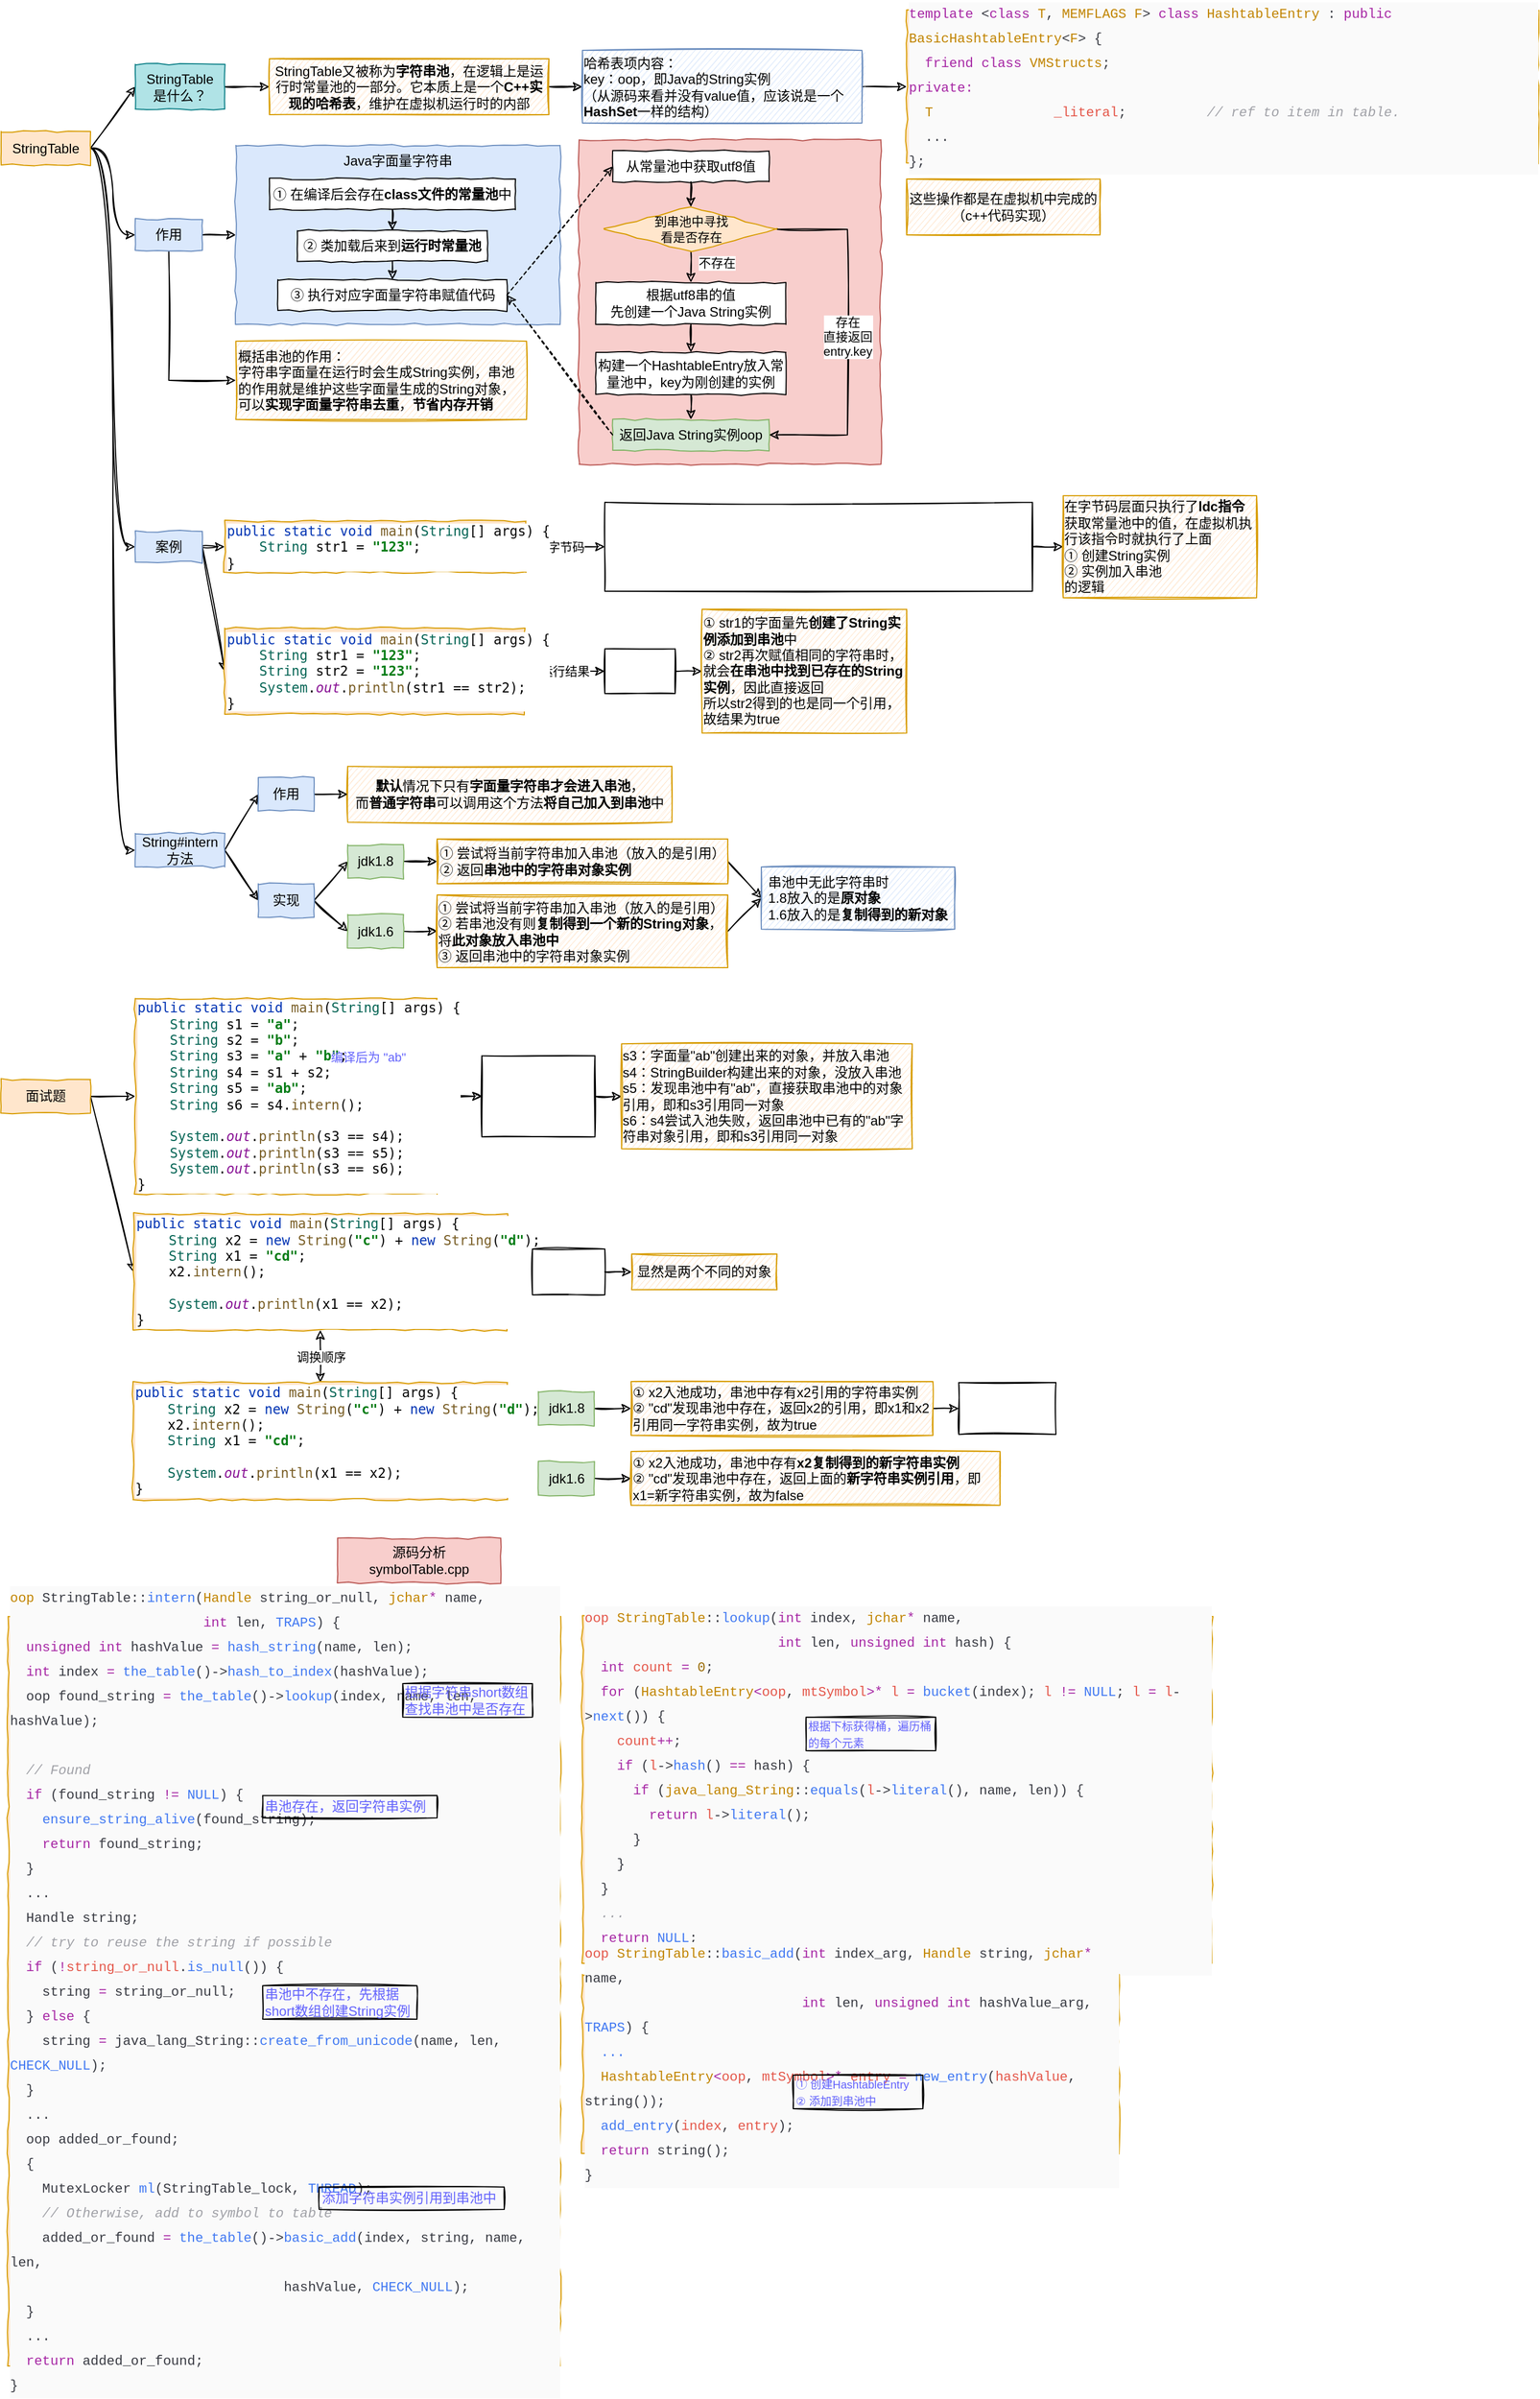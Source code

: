<mxfile>
    <diagram id="HR8k2qgD4njC-isswzVa" name="第 1 页">
        <mxGraphModel dx="1125" dy="665" grid="1" gridSize="10" guides="1" tooltips="1" connect="1" arrows="1" fold="1" page="1" pageScale="1" pageWidth="827" pageHeight="1169" math="0" shadow="0">
            <root>
                <mxCell id="0"/>
                <mxCell id="1" parent="0"/>
                <mxCell id="110" value="&lt;div style=&quot;color: rgb(56 , 58 , 66) ; background-color: rgb(250 , 250 , 250) ; font-family: &amp;#34;consolas&amp;#34; , &amp;#34;courier new&amp;#34; , monospace ; font-size: 11px ; line-height: 22px&quot;&gt;&lt;div style=&quot;font-family: &amp;#34;consolas&amp;#34; , &amp;#34;courier new&amp;#34; , monospace ; line-height: 22px ; font-size: 12px&quot;&gt;&lt;div style=&quot;font-family: &amp;#34;consolas&amp;#34; , &amp;#34;courier new&amp;#34; , monospace ; line-height: 22px&quot;&gt;&lt;div&gt;&lt;span style=&quot;color: #c18401&quot;&gt;oop&lt;/span&gt; StringTable::&lt;span style=&quot;color: #4078f2&quot;&gt;intern&lt;/span&gt;(&lt;span style=&quot;color: #c18401&quot;&gt;Handle&lt;/span&gt; string_or_null, &lt;span style=&quot;color: #c18401&quot;&gt;jchar&lt;/span&gt;&lt;span style=&quot;color: #a626a4&quot;&gt;*&lt;/span&gt; name,&lt;/div&gt;&lt;div&gt;&amp;nbsp; &amp;nbsp; &amp;nbsp; &amp;nbsp; &amp;nbsp; &amp;nbsp; &amp;nbsp; &amp;nbsp; &amp;nbsp; &amp;nbsp; &amp;nbsp; &amp;nbsp; &lt;span style=&quot;color: #a626a4&quot;&gt;int&lt;/span&gt; len, &lt;span style=&quot;color: #4078f2&quot;&gt;TRAPS&lt;/span&gt;) {&lt;/div&gt;&lt;div&gt;&amp;nbsp; &lt;span style=&quot;color: #a626a4&quot;&gt;unsigned&lt;/span&gt; &lt;span style=&quot;color: #a626a4&quot;&gt;int&lt;/span&gt; hashValue &lt;span style=&quot;color: #a626a4&quot;&gt;=&lt;/span&gt; &lt;span style=&quot;color: #4078f2&quot;&gt;hash_string&lt;/span&gt;(name, len);&lt;/div&gt;&lt;div&gt;&amp;nbsp; &lt;span style=&quot;color: #a626a4&quot;&gt;int&lt;/span&gt; index &lt;span style=&quot;color: #a626a4&quot;&gt;=&lt;/span&gt; &lt;span style=&quot;color: #4078f2&quot;&gt;the_table&lt;/span&gt;()-&amp;gt;&lt;span style=&quot;color: #4078f2&quot;&gt;hash_to_index&lt;/span&gt;(hashValue);&lt;/div&gt;&lt;div&gt;&amp;nbsp; oop found_string &lt;span style=&quot;color: #a626a4&quot;&gt;=&lt;/span&gt; &lt;span style=&quot;color: #4078f2&quot;&gt;the_table&lt;/span&gt;()-&amp;gt;&lt;span style=&quot;color: #4078f2&quot;&gt;lookup&lt;/span&gt;(index, name, len, hashValue);&lt;/div&gt;&lt;br&gt;&lt;div&gt;&lt;span style=&quot;color: #a0a1a7 ; font-style: italic&quot;&gt;&amp;nbsp; // Found&lt;/span&gt;&lt;/div&gt;&lt;div&gt;&amp;nbsp; &lt;span style=&quot;color: #a626a4&quot;&gt;if&lt;/span&gt; (found_string &lt;span style=&quot;color: #a626a4&quot;&gt;!=&lt;/span&gt; &lt;span style=&quot;color: #4078f2&quot;&gt;NULL&lt;/span&gt;) {&lt;/div&gt;&lt;div&gt;&amp;nbsp; &amp;nbsp; &lt;span style=&quot;color: #4078f2&quot;&gt;ensure_string_alive&lt;/span&gt;(found_string);&lt;/div&gt;&lt;div&gt;&amp;nbsp; &amp;nbsp; &lt;span style=&quot;color: #a626a4&quot;&gt;return&lt;/span&gt; found_string;&lt;/div&gt;&lt;div&gt;&amp;nbsp; }&lt;/div&gt;&amp;nbsp; ...&lt;br&gt;&lt;div&gt;&amp;nbsp; Handle string;&lt;/div&gt;&lt;div&gt;&lt;span style=&quot;color: #a0a1a7 ; font-style: italic&quot;&gt;&amp;nbsp; // try to reuse the string if possible&lt;/span&gt;&lt;/div&gt;&lt;div&gt;&amp;nbsp; &lt;span style=&quot;color: #a626a4&quot;&gt;if&lt;/span&gt; (&lt;span style=&quot;color: #a626a4&quot;&gt;!&lt;/span&gt;&lt;span style=&quot;color: #e45649&quot;&gt;string_or_null&lt;/span&gt;.&lt;span style=&quot;color: #4078f2&quot;&gt;is_null&lt;/span&gt;()) {&lt;/div&gt;&lt;div&gt;&amp;nbsp; &amp;nbsp; string &lt;span style=&quot;color: #a626a4&quot;&gt;=&lt;/span&gt; string_or_null;&lt;/div&gt;&lt;div&gt;&amp;nbsp; } &lt;span style=&quot;color: #a626a4&quot;&gt;else&lt;/span&gt; {&lt;/div&gt;&lt;div&gt;&amp;nbsp; &amp;nbsp; string &lt;span style=&quot;color: #a626a4&quot;&gt;=&lt;/span&gt; java_lang_String::&lt;span style=&quot;color: #4078f2&quot;&gt;create_from_unicode&lt;/span&gt;(name, len, &lt;span style=&quot;color: #4078f2&quot;&gt;CHECK_NULL&lt;/span&gt;);&lt;/div&gt;&lt;div&gt;&amp;nbsp; }&lt;/div&gt;&amp;nbsp; ...&lt;div&gt;&amp;nbsp; oop added_or_found;&lt;/div&gt;&lt;div&gt;&amp;nbsp; {&lt;/div&gt;&lt;div&gt;&amp;nbsp; &amp;nbsp; MutexLocker &lt;span style=&quot;color: #4078f2&quot;&gt;ml&lt;/span&gt;(StringTable_lock, &lt;span style=&quot;color: #4078f2&quot;&gt;THREAD&lt;/span&gt;);&lt;/div&gt;&lt;div&gt;&lt;span style=&quot;color: #a0a1a7 ; font-style: italic&quot;&gt;&amp;nbsp; &amp;nbsp; // Otherwise, add to symbol to table&lt;/span&gt;&lt;/div&gt;&lt;div&gt;&amp;nbsp; &amp;nbsp; added_or_found &lt;span style=&quot;color: #a626a4&quot;&gt;=&lt;/span&gt; &lt;span style=&quot;color: #4078f2&quot;&gt;the_table&lt;/span&gt;()-&amp;gt;&lt;span style=&quot;color: #4078f2&quot;&gt;basic_add&lt;/span&gt;(index, string, name, len,&lt;/div&gt;&lt;div&gt;&amp;nbsp; &amp;nbsp; &amp;nbsp; &amp;nbsp; &amp;nbsp; &amp;nbsp; &amp;nbsp; &amp;nbsp; &amp;nbsp; &amp;nbsp; &amp;nbsp; &amp;nbsp; &amp;nbsp; &amp;nbsp; &amp;nbsp; &amp;nbsp; &amp;nbsp; hashValue, &lt;span style=&quot;color: #4078f2&quot;&gt;CHECK_NULL&lt;/span&gt;);&lt;/div&gt;&lt;div&gt;&amp;nbsp; }&lt;/div&gt;&amp;nbsp; ...&lt;br&gt;&lt;div&gt;&amp;nbsp; &lt;span style=&quot;color: #a626a4&quot;&gt;return&lt;/span&gt; added_or_found;&lt;/div&gt;&lt;div&gt;}&lt;/div&gt;&lt;/div&gt;&lt;/div&gt;&lt;/div&gt;" style="rounded=0;whiteSpace=wrap;html=1;fillColor=#ffe6cc;strokeColor=#d79b00;comic=1;align=left;" parent="1" vertex="1">
                    <mxGeometry x="46.25" y="1470" width="493.75" height="670" as="geometry"/>
                </mxCell>
                <mxCell id="4" style="edgeStyle=none;html=1;exitX=1;exitY=0.5;exitDx=0;exitDy=0;entryX=0;entryY=0.5;entryDx=0;entryDy=0;sketch=1;" parent="1" source="2" target="3" edge="1">
                    <mxGeometry relative="1" as="geometry"/>
                </mxCell>
                <mxCell id="15" style="edgeStyle=orthogonalEdgeStyle;sketch=1;html=1;exitX=1;exitY=0.5;exitDx=0;exitDy=0;entryX=0;entryY=0.5;entryDx=0;entryDy=0;fontSize=11;curved=1;" parent="1" source="2" target="14" edge="1">
                    <mxGeometry relative="1" as="geometry"/>
                </mxCell>
                <mxCell id="42" style="edgeStyle=orthogonalEdgeStyle;sketch=1;html=1;exitX=1;exitY=0.5;exitDx=0;exitDy=0;entryX=0;entryY=0.5;entryDx=0;entryDy=0;fontSize=11;curved=1;" parent="1" source="2" target="41" edge="1">
                    <mxGeometry relative="1" as="geometry">
                        <Array as="points">
                            <mxPoint x="140" y="158"/>
                            <mxPoint x="140" y="514"/>
                        </Array>
                    </mxGeometry>
                </mxCell>
                <mxCell id="57" style="edgeStyle=orthogonalEdgeStyle;sketch=1;html=1;exitX=1;exitY=0.5;exitDx=0;exitDy=0;entryX=0;entryY=0.5;entryDx=0;entryDy=0;fontSize=11;curved=1;" parent="1" source="2" target="56" edge="1">
                    <mxGeometry relative="1" as="geometry">
                        <Array as="points">
                            <mxPoint x="140" y="158"/>
                            <mxPoint x="140" y="785"/>
                        </Array>
                    </mxGeometry>
                </mxCell>
                <mxCell id="2" value="StringTable" style="rounded=0;whiteSpace=wrap;html=1;fillColor=#ffe6cc;strokeColor=#d79b00;comic=1;" parent="1" vertex="1">
                    <mxGeometry x="40" y="142.5" width="80" height="30" as="geometry"/>
                </mxCell>
                <mxCell id="6" style="edgeStyle=none;sketch=1;html=1;exitX=1;exitY=0.5;exitDx=0;exitDy=0;entryX=0;entryY=0.5;entryDx=0;entryDy=0;" parent="1" source="3" target="5" edge="1">
                    <mxGeometry relative="1" as="geometry"/>
                </mxCell>
                <mxCell id="3" value="StringTable&lt;br&gt;是什么？" style="rounded=0;whiteSpace=wrap;html=1;fillColor=#b0e3e6;strokeColor=#0e8088;comic=1;" parent="1" vertex="1">
                    <mxGeometry x="160" y="82.5" width="80" height="40" as="geometry"/>
                </mxCell>
                <mxCell id="12" style="edgeStyle=none;sketch=1;html=1;exitX=1;exitY=0.5;exitDx=0;exitDy=0;entryX=0;entryY=0.5;entryDx=0;entryDy=0;fontSize=11;" parent="1" source="5" target="7" edge="1">
                    <mxGeometry relative="1" as="geometry"/>
                </mxCell>
                <mxCell id="5" value="StringTable又被称为&lt;b&gt;字符串池&lt;/b&gt;，在逻辑上是运行时常量池的一部分。它本质上是一个&lt;b&gt;C++实现的哈希表&lt;/b&gt;，维护在虚拟机运行时的内部" style="rounded=0;whiteSpace=wrap;html=1;fillColor=#ffe6cc;strokeColor=#d79b00;comic=1;sketch=1;" parent="1" vertex="1">
                    <mxGeometry x="280" y="77.5" width="250" height="50" as="geometry"/>
                </mxCell>
                <mxCell id="13" style="edgeStyle=none;sketch=1;html=1;exitX=1;exitY=0.5;exitDx=0;exitDy=0;entryX=0;entryY=0.5;entryDx=0;entryDy=0;fontSize=11;" parent="1" source="7" target="10" edge="1">
                    <mxGeometry relative="1" as="geometry"/>
                </mxCell>
                <mxCell id="7" value="&lt;div style=&quot;text-align: left&quot;&gt;&lt;span&gt;哈希表项内容：&lt;/span&gt;&lt;/div&gt;&lt;div style=&quot;text-align: left&quot;&gt;&lt;span&gt;key：oop，即Java的String实例&lt;/span&gt;&lt;/div&gt;&lt;div style=&quot;text-align: left&quot;&gt;（从源码来看并没有value值，应该说是一个&lt;b&gt;HashSet&lt;/b&gt;一样的结构）&lt;/div&gt;" style="rounded=0;whiteSpace=wrap;html=1;fillColor=#dae8fc;strokeColor=#6c8ebf;comic=1;sketch=1;" parent="1" vertex="1">
                    <mxGeometry x="560" y="70" width="250" height="65" as="geometry"/>
                </mxCell>
                <mxCell id="10" value="&lt;div style=&quot;color: rgb(56 , 58 , 66) ; background-color: rgb(250 , 250 , 250) ; font-family: &amp;#34;consolas&amp;#34; , &amp;#34;courier new&amp;#34; , monospace ; line-height: 22px&quot;&gt;&lt;div&gt;&lt;span style=&quot;color: #a626a4&quot;&gt;template&lt;/span&gt; &amp;lt;&lt;span style=&quot;color: #a626a4&quot;&gt;class&lt;/span&gt; &lt;span style=&quot;color: #c18401&quot;&gt;T&lt;/span&gt;, &lt;span style=&quot;color: #c18401&quot;&gt;MEMFLAGS&lt;/span&gt; &lt;span style=&quot;color: #c18401&quot;&gt;F&lt;/span&gt;&amp;gt; &lt;span style=&quot;color: #a626a4&quot;&gt;class&lt;/span&gt; &lt;span style=&quot;color: #c18401&quot;&gt;HashtableEntry&lt;/span&gt; : &lt;span style=&quot;color: #a626a4&quot;&gt;public&lt;/span&gt; &lt;span style=&quot;color: #c18401&quot;&gt;BasicHashtableEntry&lt;/span&gt;&amp;lt;&lt;span style=&quot;color: #c18401&quot;&gt;F&lt;/span&gt;&amp;gt; {&lt;/div&gt;&lt;div&gt;&amp;nbsp; &lt;span style=&quot;color: #a626a4&quot;&gt;friend&lt;/span&gt; &lt;span style=&quot;color: #a626a4&quot;&gt;class&lt;/span&gt; &lt;span style=&quot;color: #c18401&quot;&gt;VMStructs&lt;/span&gt;;&lt;/div&gt;&lt;div&gt;&lt;span style=&quot;color: #a626a4&quot;&gt;private:&lt;/span&gt;&lt;/div&gt;&lt;div&gt;&amp;nbsp; &lt;span style=&quot;color: #c18401&quot;&gt;T&lt;/span&gt; &amp;nbsp; &amp;nbsp; &amp;nbsp; &amp;nbsp; &amp;nbsp; &amp;nbsp; &amp;nbsp; &lt;span style=&quot;color: #e45649&quot;&gt;_literal&lt;/span&gt;;&lt;span style=&quot;color: #a0a1a7 ; font-style: italic&quot;&gt; &amp;nbsp; &amp;nbsp; &amp;nbsp; &amp;nbsp; &amp;nbsp;// ref to item in table.&lt;/span&gt;&lt;/div&gt;&amp;nbsp; ...&lt;br&gt;&lt;div&gt;};&lt;/div&gt;&lt;/div&gt;" style="rounded=0;whiteSpace=wrap;html=1;fillColor=#ffe6cc;strokeColor=#d79b00;comic=1;align=left;" parent="1" vertex="1">
                    <mxGeometry x="850" y="34.38" width="565" height="136.25" as="geometry"/>
                </mxCell>
                <mxCell id="38" style="edgeStyle=none;rounded=0;sketch=1;html=1;exitX=1;exitY=0.5;exitDx=0;exitDy=0;entryX=0;entryY=0.5;entryDx=0;entryDy=0;fontSize=11;" parent="1" source="14" target="17" edge="1">
                    <mxGeometry relative="1" as="geometry">
                        <mxPoint x="230" y="235" as="sourcePoint"/>
                    </mxGeometry>
                </mxCell>
                <mxCell id="40" style="edgeStyle=orthogonalEdgeStyle;rounded=0;sketch=1;html=1;exitX=0.5;exitY=1;exitDx=0;exitDy=0;entryX=0;entryY=0.5;entryDx=0;entryDy=0;fontSize=11;" parent="1" source="14" target="39" edge="1">
                    <mxGeometry relative="1" as="geometry"/>
                </mxCell>
                <mxCell id="14" value="作用" style="rounded=0;whiteSpace=wrap;html=1;fillColor=#dae8fc;strokeColor=#6c8ebf;comic=1;" parent="1" vertex="1">
                    <mxGeometry x="160" y="221.25" width="60" height="27.5" as="geometry"/>
                </mxCell>
                <mxCell id="16" value="这些操作都是在虚拟机中完成的&lt;br&gt;（c++代码实现）" style="rounded=0;whiteSpace=wrap;html=1;fillColor=#ffe6cc;strokeColor=#d79b00;comic=1;sketch=1;" parent="1" vertex="1">
                    <mxGeometry x="850" y="185" width="173" height="50" as="geometry"/>
                </mxCell>
                <mxCell id="17" value="Java字面量字符串" style="rounded=0;whiteSpace=wrap;html=1;fillColor=#dae8fc;strokeColor=#6c8ebf;comic=1;verticalAlign=top;" parent="1" vertex="1">
                    <mxGeometry x="250" y="155" width="290" height="160" as="geometry"/>
                </mxCell>
                <mxCell id="20" style="edgeStyle=none;sketch=1;html=1;exitX=0.5;exitY=1;exitDx=0;exitDy=0;entryX=0.5;entryY=0;entryDx=0;entryDy=0;fontSize=11;" parent="1" source="18" target="19" edge="1">
                    <mxGeometry relative="1" as="geometry"/>
                </mxCell>
                <mxCell id="18" value="① 在编译后会存在&lt;b&gt;class文件的常量池&lt;/b&gt;中" style="rounded=0;whiteSpace=wrap;html=1;comic=1;" parent="1" vertex="1">
                    <mxGeometry x="280" y="185" width="220" height="27.5" as="geometry"/>
                </mxCell>
                <mxCell id="22" style="edgeStyle=none;sketch=1;html=1;exitX=0.5;exitY=1;exitDx=0;exitDy=0;entryX=0.5;entryY=0;entryDx=0;entryDy=0;fontSize=11;" parent="1" source="19" target="21" edge="1">
                    <mxGeometry relative="1" as="geometry"/>
                </mxCell>
                <mxCell id="19" value="② 类加载后来到&lt;b&gt;运行时常量池&lt;/b&gt;" style="rounded=0;whiteSpace=wrap;html=1;comic=1;" parent="1" vertex="1">
                    <mxGeometry x="305" y="231.25" width="170" height="27.5" as="geometry"/>
                </mxCell>
                <mxCell id="21" value="③ 执行对应字面量字符串赋值代码" style="rounded=0;whiteSpace=wrap;html=1;comic=1;" parent="1" vertex="1">
                    <mxGeometry x="287.5" y="275" width="205" height="27.5" as="geometry"/>
                </mxCell>
                <mxCell id="35" value="" style="group" parent="1" vertex="1" connectable="0">
                    <mxGeometry x="557" y="150" width="270" height="290" as="geometry"/>
                </mxCell>
                <mxCell id="23" value="" style="rounded=0;whiteSpace=wrap;html=1;fillColor=#f8cecc;strokeColor=#b85450;comic=1;verticalAlign=top;" parent="35" vertex="1">
                    <mxGeometry width="270" height="290" as="geometry"/>
                </mxCell>
                <mxCell id="24" value="从常量池中获取utf8值" style="rounded=0;whiteSpace=wrap;html=1;comic=1;" parent="35" vertex="1">
                    <mxGeometry x="30" y="10" width="140" height="27.5" as="geometry"/>
                </mxCell>
                <mxCell id="25" value="根据utf8串的值&lt;br&gt;先创建一个Java String实例" style="rounded=0;whiteSpace=wrap;html=1;comic=1;" parent="35" vertex="1">
                    <mxGeometry x="15" y="127.5" width="170" height="37.5" as="geometry"/>
                </mxCell>
                <mxCell id="31" value="不存在" style="rounded=0;sketch=1;html=1;exitX=0.5;exitY=1;exitDx=0;exitDy=0;entryX=0.5;entryY=0;entryDx=0;entryDy=0;fontSize=11;" parent="35" source="26" target="25" edge="1">
                    <mxGeometry x="-0.273" y="23" relative="1" as="geometry">
                        <mxPoint as="offset"/>
                    </mxGeometry>
                </mxCell>
                <mxCell id="26" value="到串池中寻找&lt;br&gt;看是否存在" style="rhombus;whiteSpace=wrap;html=1;comic=1;sketch=0;fontSize=11;fillColor=#ffe6cc;strokeColor=#d79b00;" parent="35" vertex="1">
                    <mxGeometry x="22.5" y="60" width="155" height="40" as="geometry"/>
                </mxCell>
                <mxCell id="27" style="edgeStyle=none;sketch=1;html=1;exitX=0.5;exitY=1;exitDx=0;exitDy=0;entryX=0.5;entryY=0;entryDx=0;entryDy=0;fontSize=11;" parent="35" source="24" target="26" edge="1">
                    <mxGeometry relative="1" as="geometry"/>
                </mxCell>
                <mxCell id="28" value="返回Java String实例oop" style="rounded=0;whiteSpace=wrap;html=1;comic=1;fillColor=#d5e8d4;strokeColor=#82b366;" parent="35" vertex="1">
                    <mxGeometry x="30" y="250" width="140" height="27.5" as="geometry"/>
                </mxCell>
                <mxCell id="29" value="存在&lt;br&gt;直接返回&lt;br&gt;entry.key" style="edgeStyle=orthogonalEdgeStyle;sketch=1;html=1;exitX=1;exitY=0.5;exitDx=0;exitDy=0;entryX=1;entryY=0.5;entryDx=0;entryDy=0;fontSize=11;rounded=0;" parent="35" source="26" target="28" edge="1">
                    <mxGeometry relative="1" as="geometry">
                        <Array as="points">
                            <mxPoint x="240" y="80"/>
                            <mxPoint x="240" y="264"/>
                        </Array>
                    </mxGeometry>
                </mxCell>
                <mxCell id="34" style="edgeStyle=none;rounded=0;sketch=1;html=1;exitX=0.5;exitY=1;exitDx=0;exitDy=0;entryX=0.5;entryY=0;entryDx=0;entryDy=0;fontSize=11;" parent="35" source="32" target="28" edge="1">
                    <mxGeometry relative="1" as="geometry"/>
                </mxCell>
                <mxCell id="32" value="构建一个HashtableEntry放入常量池中，key为刚创建的实例" style="rounded=0;whiteSpace=wrap;html=1;comic=1;" parent="35" vertex="1">
                    <mxGeometry x="15" y="190" width="170" height="37.5" as="geometry"/>
                </mxCell>
                <mxCell id="33" style="edgeStyle=none;rounded=0;sketch=1;html=1;exitX=0.5;exitY=1;exitDx=0;exitDy=0;entryX=0.5;entryY=0;entryDx=0;entryDy=0;fontSize=11;" parent="35" source="25" target="32" edge="1">
                    <mxGeometry relative="1" as="geometry"/>
                </mxCell>
                <mxCell id="36" style="edgeStyle=none;rounded=0;sketch=1;html=1;exitX=1;exitY=0.5;exitDx=0;exitDy=0;entryX=0;entryY=0.5;entryDx=0;entryDy=0;fontSize=11;dashed=1;" parent="1" source="21" target="24" edge="1">
                    <mxGeometry relative="1" as="geometry"/>
                </mxCell>
                <mxCell id="37" style="edgeStyle=none;rounded=0;sketch=1;html=1;exitX=0;exitY=0.5;exitDx=0;exitDy=0;dashed=1;fontSize=11;entryX=1;entryY=0.5;entryDx=0;entryDy=0;" parent="1" source="28" target="21" edge="1">
                    <mxGeometry relative="1" as="geometry">
                        <mxPoint x="450" y="360" as="targetPoint"/>
                    </mxGeometry>
                </mxCell>
                <mxCell id="39" value="概括串池的作用：&lt;br&gt;字符串字面量在运行时会生成String实例，串池的作用就是维护这些字面量生成的String对象，可以&lt;b&gt;实现字面量字符串去重&lt;/b&gt;，&lt;b&gt;节省内存开销&lt;/b&gt;" style="rounded=0;whiteSpace=wrap;html=1;fillColor=#ffe6cc;strokeColor=#d79b00;comic=1;sketch=1;align=left;" parent="1" vertex="1">
                    <mxGeometry x="250" y="330" width="260" height="70" as="geometry"/>
                </mxCell>
                <mxCell id="44" style="edgeStyle=orthogonalEdgeStyle;curved=1;sketch=1;html=1;exitX=1;exitY=0.5;exitDx=0;exitDy=0;entryX=0;entryY=0.5;entryDx=0;entryDy=0;fontSize=11;" parent="1" source="41" target="43" edge="1">
                    <mxGeometry relative="1" as="geometry"/>
                </mxCell>
                <mxCell id="51" style="edgeStyle=none;rounded=0;sketch=1;html=1;exitX=1;exitY=0.5;exitDx=0;exitDy=0;entryX=0;entryY=0.5;entryDx=0;entryDy=0;fontSize=11;" parent="1" source="41" target="50" edge="1">
                    <mxGeometry relative="1" as="geometry"/>
                </mxCell>
                <mxCell id="41" value="案例" style="rounded=0;whiteSpace=wrap;html=1;fillColor=#dae8fc;strokeColor=#6c8ebf;comic=1;" parent="1" vertex="1">
                    <mxGeometry x="160" y="500" width="60" height="27.5" as="geometry"/>
                </mxCell>
                <mxCell id="46" value="字节码" style="sketch=1;html=1;exitX=1;exitY=0.5;exitDx=0;exitDy=0;entryX=0;entryY=0.5;entryDx=0;entryDy=0;fontSize=11;rounded=0;" parent="1" source="43" target="45" edge="1">
                    <mxGeometry relative="1" as="geometry"/>
                </mxCell>
                <mxCell id="43" value="&lt;pre style=&quot;background-color: rgb(255 , 255 , 255) ; color: rgb(8 , 8 , 8) ; font-family: &amp;#34;consolas&amp;#34; , monospace&quot;&gt;&lt;pre style=&quot;font-family: &amp;#34;consolas&amp;#34; , monospace&quot;&gt;&lt;span style=&quot;color: #0033b3&quot;&gt;public static void &lt;/span&gt;&lt;span style=&quot;color: #795e26&quot;&gt;main&lt;/span&gt;(&lt;span style=&quot;color: #066555&quot;&gt;String&lt;/span&gt;[] args)&lt;span style=&quot;color: #066555&quot;&gt; &lt;/span&gt;{&lt;br&gt;    &lt;span style=&quot;color: #066555&quot;&gt;String &lt;/span&gt;&lt;span style=&quot;color: #000000&quot;&gt;str1 &lt;/span&gt;= &lt;span style=&quot;color: #067d17 ; font-weight: bold&quot;&gt;&quot;123&quot;&lt;/span&gt;;&lt;br&gt;}&lt;/pre&gt;&lt;/pre&gt;" style="rounded=0;whiteSpace=wrap;html=1;fillColor=#ffe6cc;strokeColor=#d79b00;comic=1;align=left;" parent="1" vertex="1">
                    <mxGeometry x="240" y="490.87" width="269.5" height="45.76" as="geometry"/>
                </mxCell>
                <mxCell id="48" style="edgeStyle=none;rounded=0;sketch=1;html=1;exitX=1;exitY=0.5;exitDx=0;exitDy=0;entryX=0;entryY=0.5;entryDx=0;entryDy=0;fontSize=11;" parent="1" source="45" target="47" edge="1">
                    <mxGeometry relative="1" as="geometry"/>
                </mxCell>
                <mxCell id="45" value="" style="shape=image;imageAspect=0;aspect=fixed;verticalLabelPosition=bottom;verticalAlign=top;comic=1;sketch=1;fontSize=11;image=https://codereaper-image-bed.oss-cn-shenzhen.aliyuncs.com/img/image-20220904001940729.png;imageBorder=default;" parent="1" vertex="1">
                    <mxGeometry x="580" y="474.03" width="382.47" height="79.44" as="geometry"/>
                </mxCell>
                <mxCell id="47" value="&lt;div style=&quot;text-align: left&quot;&gt;在字节码层面只执行了&lt;b&gt;ldc指令&lt;/b&gt;获取常量池中的值，在虚拟机执行该指令时就执行了上面&lt;/div&gt;&lt;div style=&quot;text-align: left&quot;&gt;&lt;span&gt;① 创建String实例&lt;/span&gt;&lt;/div&gt;&lt;div style=&quot;text-align: left&quot;&gt;&lt;span&gt;② 实例加入串池&lt;/span&gt;&lt;/div&gt;&lt;div style=&quot;text-align: left&quot;&gt;&lt;span&gt;的逻辑&lt;/span&gt;&lt;/div&gt;" style="rounded=0;whiteSpace=wrap;html=1;fillColor=#ffe6cc;strokeColor=#d79b00;comic=1;sketch=1;" parent="1" vertex="1">
                    <mxGeometry x="990" y="468.13" width="173" height="91.25" as="geometry"/>
                </mxCell>
                <mxCell id="53" value="运行结果" style="edgeStyle=none;rounded=0;sketch=1;html=1;exitX=1;exitY=0.5;exitDx=0;exitDy=0;entryX=0;entryY=0.5;entryDx=0;entryDy=0;fontSize=11;" parent="1" source="50" target="52" edge="1">
                    <mxGeometry relative="1" as="geometry"/>
                </mxCell>
                <mxCell id="50" value="&lt;pre style=&quot;background-color: rgb(255 , 255 , 255) ; color: rgb(8 , 8 , 8) ; font-family: &amp;#34;consolas&amp;#34; , monospace ; font-size: 11px&quot;&gt;&lt;pre style=&quot;font-family: &amp;#34;consolas&amp;#34; , monospace&quot;&gt;&lt;pre style=&quot;font-family: &amp;#34;consolas&amp;#34; , monospace ; font-size: 12px&quot;&gt;&lt;pre style=&quot;font-family: &amp;#34;consolas&amp;#34; , monospace&quot;&gt;&lt;span style=&quot;color: #0033b3&quot;&gt;public static void &lt;/span&gt;&lt;span style=&quot;color: #795e26&quot;&gt;main&lt;/span&gt;(&lt;span style=&quot;color: #066555&quot;&gt;String&lt;/span&gt;[] args) {&lt;br&gt;    &lt;span style=&quot;color: #066555&quot;&gt;String &lt;/span&gt;&lt;span style=&quot;color: #000000&quot;&gt;str1 &lt;/span&gt;= &lt;span style=&quot;color: #067d17 ; font-weight: bold&quot;&gt;&quot;123&quot;&lt;/span&gt;;&lt;br&gt;    &lt;span style=&quot;color: #066555&quot;&gt;String &lt;/span&gt;&lt;span style=&quot;color: #000000&quot;&gt;str2 &lt;/span&gt;= &lt;span style=&quot;color: #067d17 ; font-weight: bold&quot;&gt;&quot;123&quot;&lt;/span&gt;;&lt;br&gt;    &lt;span style=&quot;color: #066555&quot;&gt;System&lt;/span&gt;.&lt;span style=&quot;color: #871094 ; font-style: italic&quot;&gt;out&lt;/span&gt;.&lt;span style=&quot;color: #795e26&quot;&gt;println&lt;/span&gt;(&lt;span style=&quot;color: #000000&quot;&gt;str1 &lt;/span&gt;== &lt;span style=&quot;color: #000000&quot;&gt;str2&lt;/span&gt;);&lt;br&gt;}&lt;/pre&gt;&lt;/pre&gt;&lt;/pre&gt;&lt;/pre&gt;" style="rounded=0;whiteSpace=wrap;html=1;fillColor=#ffe6cc;strokeColor=#d79b00;comic=1;align=left;" parent="1" vertex="1">
                    <mxGeometry x="240" y="586.5" width="268" height="77" as="geometry"/>
                </mxCell>
                <mxCell id="55" style="edgeStyle=none;rounded=0;sketch=1;html=1;exitX=1;exitY=0.5;exitDx=0;exitDy=0;entryX=0;entryY=0.5;entryDx=0;entryDy=0;fontSize=11;" parent="1" source="52" target="54" edge="1">
                    <mxGeometry relative="1" as="geometry"/>
                </mxCell>
                <mxCell id="52" value="" style="shape=image;imageAspect=0;aspect=fixed;verticalLabelPosition=bottom;verticalAlign=top;comic=1;sketch=1;fontSize=11;image=https://codereaper-image-bed.oss-cn-shenzhen.aliyuncs.com/img/image-20220904003112732.png;imageBorder=default;" parent="1" vertex="1">
                    <mxGeometry x="580" y="605" width="62.93" height="40" as="geometry"/>
                </mxCell>
                <mxCell id="54" value="&lt;div style=&quot;text-align: left&quot;&gt;① str1的字面量先&lt;b&gt;创建了String实例添加到串池&lt;/b&gt;中&lt;/div&gt;&lt;div style=&quot;text-align: left&quot;&gt;② str2再次赋值相同的字符串时，就会&lt;b&gt;在串池中找到已存在的String实例&lt;/b&gt;，因此直接返回&lt;/div&gt;&lt;div style=&quot;text-align: left&quot;&gt;所以str2得到的也是同一个引用，故结果为true&lt;/div&gt;" style="rounded=0;whiteSpace=wrap;html=1;fillColor=#ffe6cc;strokeColor=#d79b00;comic=1;sketch=1;" parent="1" vertex="1">
                    <mxGeometry x="667" y="569.68" width="183" height="110.63" as="geometry"/>
                </mxCell>
                <mxCell id="60" style="sketch=1;html=1;exitX=1;exitY=0.5;exitDx=0;exitDy=0;entryX=0;entryY=0.5;entryDx=0;entryDy=0;fontSize=11;" parent="1" source="56" target="59" edge="1">
                    <mxGeometry relative="1" as="geometry"/>
                </mxCell>
                <mxCell id="63" style="edgeStyle=none;sketch=1;html=1;exitX=1;exitY=0.5;exitDx=0;exitDy=0;entryX=0;entryY=0.5;entryDx=0;entryDy=0;fontSize=11;" parent="1" source="56" target="62" edge="1">
                    <mxGeometry relative="1" as="geometry"/>
                </mxCell>
                <mxCell id="56" value="String#intern方法" style="rounded=0;whiteSpace=wrap;html=1;fillColor=#dae8fc;strokeColor=#6c8ebf;comic=1;" parent="1" vertex="1">
                    <mxGeometry x="160" y="770" width="80" height="30" as="geometry"/>
                </mxCell>
                <mxCell id="58" value="&lt;b&gt;默认&lt;/b&gt;情况下只有&lt;b&gt;字面量字符串才会进入串池&lt;/b&gt;，&lt;br&gt;而&lt;b&gt;普通字符串&lt;/b&gt;可以调用这个方法&lt;b&gt;将自己加入到串池&lt;/b&gt;中" style="rounded=0;whiteSpace=wrap;html=1;fillColor=#ffe6cc;strokeColor=#d79b00;comic=1;sketch=1;" parent="1" vertex="1">
                    <mxGeometry x="350" y="710" width="290" height="50" as="geometry"/>
                </mxCell>
                <mxCell id="61" style="edgeStyle=none;sketch=1;html=1;exitX=1;exitY=0.5;exitDx=0;exitDy=0;entryX=0;entryY=0.5;entryDx=0;entryDy=0;fontSize=11;" parent="1" source="59" target="58" edge="1">
                    <mxGeometry relative="1" as="geometry"/>
                </mxCell>
                <mxCell id="59" value="作用" style="rounded=0;whiteSpace=wrap;html=1;fillColor=#dae8fc;strokeColor=#6c8ebf;comic=1;" parent="1" vertex="1">
                    <mxGeometry x="270" y="720" width="50" height="30" as="geometry"/>
                </mxCell>
                <mxCell id="65" style="edgeStyle=none;sketch=1;html=1;exitX=1;exitY=0.5;exitDx=0;exitDy=0;entryX=0;entryY=0.5;entryDx=0;entryDy=0;fontSize=11;" parent="1" source="62" target="64" edge="1">
                    <mxGeometry relative="1" as="geometry"/>
                </mxCell>
                <mxCell id="67" style="edgeStyle=none;sketch=1;html=1;exitX=1;exitY=0.5;exitDx=0;exitDy=0;entryX=0;entryY=0.5;entryDx=0;entryDy=0;fontSize=11;" parent="1" source="62" target="66" edge="1">
                    <mxGeometry relative="1" as="geometry"/>
                </mxCell>
                <mxCell id="62" value="实现" style="rounded=0;whiteSpace=wrap;html=1;fillColor=#dae8fc;strokeColor=#6c8ebf;comic=1;" parent="1" vertex="1">
                    <mxGeometry x="270" y="815" width="50" height="30" as="geometry"/>
                </mxCell>
                <mxCell id="72" style="edgeStyle=none;sketch=1;html=1;exitX=1;exitY=0.5;exitDx=0;exitDy=0;entryX=0;entryY=0.5;entryDx=0;entryDy=0;fontSize=11;" parent="1" source="64" target="70" edge="1">
                    <mxGeometry relative="1" as="geometry"/>
                </mxCell>
                <mxCell id="64" value="jdk1.6" style="rounded=0;whiteSpace=wrap;html=1;fillColor=#d5e8d4;strokeColor=#82b366;comic=1;" parent="1" vertex="1">
                    <mxGeometry x="350" y="842.5" width="50" height="30" as="geometry"/>
                </mxCell>
                <mxCell id="69" style="edgeStyle=none;sketch=1;html=1;exitX=1;exitY=0.5;exitDx=0;exitDy=0;entryX=0;entryY=0.5;entryDx=0;entryDy=0;fontSize=11;" parent="1" source="66" target="68" edge="1">
                    <mxGeometry relative="1" as="geometry"/>
                </mxCell>
                <mxCell id="66" value="jdk1.8" style="rounded=0;whiteSpace=wrap;html=1;fillColor=#d5e8d4;strokeColor=#82b366;comic=1;" parent="1" vertex="1">
                    <mxGeometry x="350" y="780" width="50" height="30" as="geometry"/>
                </mxCell>
                <mxCell id="74" style="edgeStyle=none;sketch=1;html=1;exitX=1;exitY=0.5;exitDx=0;exitDy=0;entryX=0;entryY=0.5;entryDx=0;entryDy=0;fontSize=11;" parent="1" source="68" target="73" edge="1">
                    <mxGeometry relative="1" as="geometry"/>
                </mxCell>
                <mxCell id="68" value="&lt;div style=&quot;text-align: left&quot;&gt;&lt;span&gt;① 尝试将当前字符串加入串池（放入的是引用）&lt;/span&gt;&lt;/div&gt;&lt;div style=&quot;text-align: left&quot;&gt;② 返回&lt;b&gt;串池中的字符串对象实例&lt;/b&gt;&lt;/div&gt;" style="rounded=0;whiteSpace=wrap;html=1;fillColor=#ffe6cc;strokeColor=#d79b00;comic=1;sketch=1;" parent="1" vertex="1">
                    <mxGeometry x="430" y="775" width="260" height="40" as="geometry"/>
                </mxCell>
                <mxCell id="75" style="edgeStyle=none;sketch=1;html=1;exitX=1;exitY=0.5;exitDx=0;exitDy=0;entryX=0;entryY=0.5;entryDx=0;entryDy=0;fontSize=11;" parent="1" source="70" target="73" edge="1">
                    <mxGeometry relative="1" as="geometry"/>
                </mxCell>
                <mxCell id="70" value="&lt;div style=&quot;text-align: left&quot;&gt;&lt;span&gt;① 尝试将当前字符串加入串池（放入的是引用）&lt;/span&gt;&lt;/div&gt;&lt;div style=&quot;text-align: left&quot;&gt;② 若串池没有则&lt;b&gt;复制得到一个新的String对象&lt;/b&gt;，将&lt;b&gt;此对象放入串池中&lt;/b&gt;&lt;/div&gt;&lt;div style=&quot;text-align: left&quot;&gt;③ 返回串池中的字符串对象实例&lt;/div&gt;" style="rounded=0;whiteSpace=wrap;html=1;fillColor=#ffe6cc;strokeColor=#d79b00;comic=1;sketch=1;" parent="1" vertex="1">
                    <mxGeometry x="430" y="825" width="260" height="65" as="geometry"/>
                </mxCell>
                <mxCell id="73" value="&lt;div style=&quot;text-align: left&quot;&gt;串池中无此字符串时&lt;/div&gt;&lt;div style=&quot;text-align: left&quot;&gt;1.8放入的是&lt;b&gt;原对象&lt;/b&gt;&lt;/div&gt;&lt;div style=&quot;text-align: left&quot;&gt;1.6放入的是&lt;b&gt;复制得到的新对象&lt;/b&gt;&lt;/div&gt;" style="rounded=0;whiteSpace=wrap;html=1;fillColor=#dae8fc;strokeColor=#6c8ebf;comic=1;sketch=1;" parent="1" vertex="1">
                    <mxGeometry x="720" y="800" width="173" height="55.63" as="geometry"/>
                </mxCell>
                <mxCell id="78" style="edgeStyle=none;sketch=1;html=1;exitX=1;exitY=0.5;exitDx=0;exitDy=0;entryX=0;entryY=0.5;entryDx=0;entryDy=0;fontSize=11;" parent="1" source="76" target="77" edge="1">
                    <mxGeometry relative="1" as="geometry"/>
                </mxCell>
                <mxCell id="86" style="edgeStyle=none;sketch=1;html=1;exitX=1;exitY=0.5;exitDx=0;exitDy=0;entryX=0;entryY=0.5;entryDx=0;entryDy=0;fontSize=11;entryPerimeter=0;" parent="1" source="76" target="85" edge="1">
                    <mxGeometry relative="1" as="geometry"/>
                </mxCell>
                <mxCell id="76" value="面试题" style="rounded=0;whiteSpace=wrap;html=1;fillColor=#ffe6cc;strokeColor=#d79b00;comic=1;" parent="1" vertex="1">
                    <mxGeometry x="40" y="990" width="80" height="30" as="geometry"/>
                </mxCell>
                <mxCell id="80" style="edgeStyle=none;sketch=1;html=1;exitX=1;exitY=0.5;exitDx=0;exitDy=0;entryX=0;entryY=0.5;entryDx=0;entryDy=0;fontSize=11;" parent="1" source="77" target="79" edge="1">
                    <mxGeometry relative="1" as="geometry"/>
                </mxCell>
                <mxCell id="77" value="&lt;pre style=&quot;background-color: rgb(255 , 255 , 255) ; color: rgb(8 , 8 , 8) ; font-family: &amp;#34;consolas&amp;#34; , monospace ; font-size: 11px&quot;&gt;&lt;pre style=&quot;font-family: &amp;#34;consolas&amp;#34; , monospace&quot;&gt;&lt;pre style=&quot;font-family: &amp;#34;consolas&amp;#34; , monospace&quot;&gt;&lt;pre style=&quot;font-family: &amp;#34;consolas&amp;#34; , monospace ; font-size: 12px&quot;&gt;&lt;pre style=&quot;font-family: &amp;#34;consolas&amp;#34; , monospace&quot;&gt;&lt;span style=&quot;color: #0033b3&quot;&gt;public static void &lt;/span&gt;&lt;span style=&quot;color: #795e26&quot;&gt;main&lt;/span&gt;(&lt;span style=&quot;color: #066555&quot;&gt;String&lt;/span&gt;[] args) {&lt;br&gt;    &lt;span style=&quot;color: #066555&quot;&gt;String &lt;/span&gt;&lt;span style=&quot;color: #000000&quot;&gt;s1 &lt;/span&gt;= &lt;span style=&quot;color: #067d17 ; font-weight: bold&quot;&gt;&quot;a&quot;&lt;/span&gt;;&lt;br&gt;    &lt;span style=&quot;color: #066555&quot;&gt;String &lt;/span&gt;&lt;span style=&quot;color: #000000&quot;&gt;s2 &lt;/span&gt;= &lt;span style=&quot;color: #067d17 ; font-weight: bold&quot;&gt;&quot;b&quot;&lt;/span&gt;;&lt;br&gt;    &lt;span style=&quot;color: #066555&quot;&gt;String &lt;/span&gt;&lt;span style=&quot;color: #000000&quot;&gt;s3 &lt;/span&gt;= &lt;span style=&quot;color: #067d17 ; font-weight: bold&quot;&gt;&quot;a&quot; &lt;/span&gt;+ &lt;span style=&quot;color: #067d17 ; font-weight: bold&quot;&gt;&quot;b&quot;&lt;/span&gt;;&lt;br&gt;    &lt;span style=&quot;color: #066555&quot;&gt;String &lt;/span&gt;&lt;span style=&quot;color: #000000&quot;&gt;s4 &lt;/span&gt;= &lt;span style=&quot;color: #000000&quot;&gt;s1 &lt;/span&gt;+ &lt;span style=&quot;color: #000000&quot;&gt;s2&lt;/span&gt;;&lt;br&gt;    &lt;span style=&quot;color: #066555&quot;&gt;String &lt;/span&gt;&lt;span style=&quot;color: #000000&quot;&gt;s5 &lt;/span&gt;= &lt;span style=&quot;color: #067d17 ; font-weight: bold&quot;&gt;&quot;ab&quot;&lt;/span&gt;;&lt;br&gt;    &lt;span style=&quot;color: #066555&quot;&gt;String &lt;/span&gt;&lt;span style=&quot;color: #000000&quot;&gt;s6 &lt;/span&gt;= &lt;span style=&quot;color: #000000&quot;&gt;s4&lt;/span&gt;.&lt;span style=&quot;color: #795e26&quot;&gt;intern&lt;/span&gt;();&lt;br&gt;&lt;br&gt;    &lt;span style=&quot;color: #066555&quot;&gt;System&lt;/span&gt;.&lt;span style=&quot;color: #871094 ; font-style: italic&quot;&gt;out&lt;/span&gt;.&lt;span style=&quot;color: #795e26&quot;&gt;println&lt;/span&gt;(&lt;span style=&quot;color: #000000&quot;&gt;s3 &lt;/span&gt;== &lt;span style=&quot;color: #000000&quot;&gt;s4&lt;/span&gt;);&lt;br&gt;    &lt;span style=&quot;color: #066555&quot;&gt;System&lt;/span&gt;.&lt;span style=&quot;color: #871094 ; font-style: italic&quot;&gt;out&lt;/span&gt;.&lt;span style=&quot;color: #795e26&quot;&gt;println&lt;/span&gt;(&lt;span style=&quot;color: #000000&quot;&gt;s3 &lt;/span&gt;== &lt;span style=&quot;color: #000000&quot;&gt;s5&lt;/span&gt;);&lt;br&gt;    &lt;span style=&quot;color: #066555&quot;&gt;System&lt;/span&gt;.&lt;span style=&quot;color: #871094 ; font-style: italic&quot;&gt;out&lt;/span&gt;.&lt;span style=&quot;color: #795e26&quot;&gt;println&lt;/span&gt;(&lt;span style=&quot;color: #000000&quot;&gt;s3 &lt;/span&gt;== &lt;span style=&quot;color: #000000&quot;&gt;s6&lt;/span&gt;);&lt;br&gt;}&lt;/pre&gt;&lt;/pre&gt;&lt;/pre&gt;&lt;/pre&gt;&lt;/pre&gt;" style="rounded=0;whiteSpace=wrap;html=1;fillColor=#ffe6cc;strokeColor=#d79b00;comic=1;align=left;" parent="1" vertex="1">
                    <mxGeometry x="160" y="917.49" width="270" height="175" as="geometry"/>
                </mxCell>
                <mxCell id="84" style="edgeStyle=none;sketch=1;html=1;exitX=1;exitY=0.5;exitDx=0;exitDy=0;entryX=0;entryY=0.5;entryDx=0;entryDy=0;fontSize=11;" parent="1" source="79" target="83" edge="1">
                    <mxGeometry relative="1" as="geometry"/>
                </mxCell>
                <mxCell id="79" value="" style="shape=image;imageAspect=0;aspect=fixed;verticalLabelPosition=bottom;verticalAlign=top;comic=1;sketch=1;fontSize=11;image=https://codereaper-image-bed.oss-cn-shenzhen.aliyuncs.com/img/image-20220904005846957.png;imageBorder=default;" parent="1" vertex="1">
                    <mxGeometry x="470.0" y="968.74" width="101.21" height="72.5" as="geometry"/>
                </mxCell>
                <mxCell id="81" value="&lt;font color=&quot;#6262fc&quot; style=&quot;font-size: 11px&quot;&gt;编译后为 &quot;ab&quot;&lt;/font&gt;" style="rounded=0;whiteSpace=wrap;html=1;fillColor=none;strokeColor=none;comic=1;align=left;sketch=1;" parent="1" vertex="1">
                    <mxGeometry x="332.5" y="960" width="90" height="20" as="geometry"/>
                </mxCell>
                <mxCell id="83" value="&lt;div style=&quot;text-align: left&quot;&gt;s3：字面量&quot;ab&quot;创建出来的对象，并放入串池&lt;/div&gt;&lt;div style=&quot;text-align: left&quot;&gt;s4：StringBuilder构建出来的对象，没放入串池&lt;/div&gt;&lt;div style=&quot;text-align: left&quot;&gt;s5：发现串池中有&quot;ab&quot;，直接获取串池中的对象引用，即和s3引用同一对象&lt;/div&gt;&lt;div style=&quot;text-align: left&quot;&gt;s6：s4尝试入池失败，返回串池中已有的&quot;ab&quot;字符串对象引用，即和s3引用同一对象&lt;/div&gt;" style="rounded=0;whiteSpace=wrap;html=1;fillColor=#ffe6cc;strokeColor=#d79b00;comic=1;sketch=1;" parent="1" vertex="1">
                    <mxGeometry x="595" y="958.13" width="260" height="93.75" as="geometry"/>
                </mxCell>
                <mxCell id="88" style="edgeStyle=none;sketch=1;html=1;exitX=1;exitY=0.5;exitDx=0;exitDy=0;entryX=0;entryY=0.5;entryDx=0;entryDy=0;fontSize=11;" parent="1" source="85" target="87" edge="1">
                    <mxGeometry relative="1" as="geometry"/>
                </mxCell>
                <mxCell id="92" value="调换顺序" style="edgeStyle=none;sketch=1;html=1;exitX=0.5;exitY=1;exitDx=0;exitDy=0;entryX=0.5;entryY=0;entryDx=0;entryDy=0;fontSize=11;startArrow=classic;startFill=1;" parent="1" source="85" target="91" edge="1">
                    <mxGeometry relative="1" as="geometry"/>
                </mxCell>
                <mxCell id="85" value="&lt;pre style=&quot;background-color: rgb(255 , 255 , 255) ; color: rgb(8 , 8 , 8) ; font-family: &amp;#34;consolas&amp;#34; , monospace ; font-size: 11px&quot;&gt;&lt;pre style=&quot;font-family: &amp;#34;consolas&amp;#34; , monospace&quot;&gt;&lt;pre style=&quot;font-family: &amp;#34;consolas&amp;#34; , monospace&quot;&gt;&lt;pre style=&quot;font-family: &amp;#34;consolas&amp;#34; , monospace&quot;&gt;&lt;pre style=&quot;font-family: &amp;#34;consolas&amp;#34; , monospace ; font-size: 12px&quot;&gt;&lt;pre style=&quot;font-family: &amp;#34;consolas&amp;#34; , monospace&quot;&gt;&lt;span style=&quot;color: #0033b3&quot;&gt;public static void &lt;/span&gt;&lt;span style=&quot;color: #795e26&quot;&gt;main&lt;/span&gt;(&lt;span style=&quot;color: #066555&quot;&gt;String&lt;/span&gt;[] args) {&lt;br&gt;    &lt;span style=&quot;color: #066555&quot;&gt;String &lt;/span&gt;&lt;span style=&quot;color: #000000&quot;&gt;x2 &lt;/span&gt;= &lt;span style=&quot;color: #0033b3&quot;&gt;new &lt;/span&gt;&lt;span style=&quot;color: #795e26&quot;&gt;String&lt;/span&gt;(&lt;span style=&quot;color: #067d17 ; font-weight: bold&quot;&gt;&quot;c&quot;&lt;/span&gt;) + &lt;span style=&quot;color: #0033b3&quot;&gt;new &lt;/span&gt;&lt;span style=&quot;color: #795e26&quot;&gt;String&lt;/span&gt;(&lt;span style=&quot;color: #067d17 ; font-weight: bold&quot;&gt;&quot;d&quot;&lt;/span&gt;);&lt;br&gt;    &lt;span style=&quot;color: #066555&quot;&gt;String &lt;/span&gt;&lt;span style=&quot;color: #000000&quot;&gt;x1 &lt;/span&gt;= &lt;span style=&quot;color: #067d17 ; font-weight: bold&quot;&gt;&quot;cd&quot;&lt;/span&gt;;&lt;br&gt;    &lt;span style=&quot;color: #000000&quot;&gt;x2&lt;/span&gt;.&lt;span style=&quot;color: #795e26&quot;&gt;intern&lt;/span&gt;();&lt;br&gt;&lt;br&gt;    &lt;span style=&quot;color: #066555&quot;&gt;System&lt;/span&gt;.&lt;span style=&quot;color: #871094 ; font-style: italic&quot;&gt;out&lt;/span&gt;.&lt;span style=&quot;color: #795e26&quot;&gt;println&lt;/span&gt;(&lt;span style=&quot;color: #000000&quot;&gt;x1 &lt;/span&gt;== &lt;span style=&quot;color: #000000&quot;&gt;x2&lt;/span&gt;);&lt;br&gt;}&lt;/pre&gt;&lt;/pre&gt;&lt;/pre&gt;&lt;/pre&gt;&lt;/pre&gt;&lt;/pre&gt;" style="rounded=0;whiteSpace=wrap;html=1;fillColor=#ffe6cc;strokeColor=#d79b00;comic=1;align=left;" parent="1" vertex="1">
                    <mxGeometry x="158.5" y="1110" width="334" height="104" as="geometry"/>
                </mxCell>
                <mxCell id="90" style="edgeStyle=none;sketch=1;html=1;exitX=1;exitY=0.5;exitDx=0;exitDy=0;entryX=0;entryY=0.5;entryDx=0;entryDy=0;fontSize=11;" parent="1" source="87" target="89" edge="1">
                    <mxGeometry relative="1" as="geometry"/>
                </mxCell>
                <mxCell id="87" value="" style="shape=image;imageAspect=0;aspect=fixed;verticalLabelPosition=bottom;verticalAlign=top;comic=1;sketch=1;fontSize=11;image=https://codereaper-image-bed.oss-cn-shenzhen.aliyuncs.com/img/image-20220904010530484.png;imageBorder=default;" parent="1" vertex="1">
                    <mxGeometry x="515.26" y="1141.5" width="64.74" height="41" as="geometry"/>
                </mxCell>
                <mxCell id="89" value="&lt;div style=&quot;text-align: left&quot;&gt;显然是两个不同的对象&lt;/div&gt;" style="rounded=0;whiteSpace=wrap;html=1;fillColor=#ffe6cc;strokeColor=#d79b00;comic=1;sketch=1;" parent="1" vertex="1">
                    <mxGeometry x="604" y="1146.06" width="130" height="31.87" as="geometry"/>
                </mxCell>
                <mxCell id="95" style="edgeStyle=none;sketch=1;html=1;exitX=1;exitY=0.5;exitDx=0;exitDy=0;entryX=0;entryY=0.5;entryDx=0;entryDy=0;fontSize=11;startArrow=none;startFill=0;" parent="1" source="91" target="94" edge="1">
                    <mxGeometry relative="1" as="geometry"/>
                </mxCell>
                <mxCell id="96" style="edgeStyle=none;sketch=1;html=1;exitX=1;exitY=0.5;exitDx=0;exitDy=0;entryX=0;entryY=0.5;entryDx=0;entryDy=0;fontSize=11;startArrow=none;startFill=0;" parent="1" source="91" target="93" edge="1">
                    <mxGeometry relative="1" as="geometry"/>
                </mxCell>
                <mxCell id="91" value="&lt;pre style=&quot;background-color: rgb(255 , 255 , 255) ; color: rgb(8 , 8 , 8) ; font-family: &amp;#34;consolas&amp;#34; , monospace ; font-size: 11px&quot;&gt;&lt;pre style=&quot;font-family: &amp;#34;consolas&amp;#34; , monospace&quot;&gt;&lt;pre style=&quot;font-family: &amp;#34;consolas&amp;#34; , monospace&quot;&gt;&lt;pre style=&quot;font-family: &amp;#34;consolas&amp;#34; , monospace&quot;&gt;&lt;pre style=&quot;font-family: &amp;#34;consolas&amp;#34; , monospace&quot;&gt;&lt;pre style=&quot;font-family: &amp;#34;consolas&amp;#34; , monospace ; font-size: 12px&quot;&gt;&lt;pre style=&quot;font-family: &amp;#34;consolas&amp;#34; , monospace&quot;&gt;&lt;span style=&quot;color: #0033b3&quot;&gt;public static void &lt;/span&gt;&lt;span style=&quot;color: #795e26&quot;&gt;main&lt;/span&gt;(&lt;span style=&quot;color: #066555&quot;&gt;String&lt;/span&gt;[] args) {&lt;br&gt;    &lt;span style=&quot;color: #066555&quot;&gt;String &lt;/span&gt;&lt;span style=&quot;color: #000000&quot;&gt;x2 &lt;/span&gt;= &lt;span style=&quot;color: #0033b3&quot;&gt;new &lt;/span&gt;&lt;span style=&quot;color: #795e26&quot;&gt;String&lt;/span&gt;(&lt;span style=&quot;color: #067d17 ; font-weight: bold&quot;&gt;&quot;c&quot;&lt;/span&gt;) + &lt;span style=&quot;color: #0033b3&quot;&gt;new &lt;/span&gt;&lt;span style=&quot;color: #795e26&quot;&gt;String&lt;/span&gt;(&lt;span style=&quot;color: #067d17 ; font-weight: bold&quot;&gt;&quot;d&quot;&lt;/span&gt;);&lt;br&gt;    &lt;span style=&quot;color: #000000&quot;&gt;x2&lt;/span&gt;.&lt;span style=&quot;color: #795e26&quot;&gt;intern&lt;/span&gt;();&lt;br&gt;    &lt;span style=&quot;color: #066555&quot;&gt;String &lt;/span&gt;&lt;span style=&quot;color: #000000&quot;&gt;x1 &lt;/span&gt;= &lt;span style=&quot;color: #067d17 ; font-weight: bold&quot;&gt;&quot;cd&quot;&lt;/span&gt;;&lt;br&gt;&lt;br&gt;    &lt;span style=&quot;color: #066555&quot;&gt;System&lt;/span&gt;.&lt;span style=&quot;color: #871094 ; font-style: italic&quot;&gt;out&lt;/span&gt;.&lt;span style=&quot;color: #795e26&quot;&gt;println&lt;/span&gt;(&lt;span style=&quot;color: #000000&quot;&gt;x1 &lt;/span&gt;== &lt;span style=&quot;color: #000000&quot;&gt;x2&lt;/span&gt;);&lt;br&gt;}&lt;/pre&gt;&lt;/pre&gt;&lt;/pre&gt;&lt;/pre&gt;&lt;/pre&gt;&lt;/pre&gt;&lt;/pre&gt;" style="rounded=0;whiteSpace=wrap;html=1;fillColor=#ffe6cc;strokeColor=#d79b00;comic=1;align=left;" parent="1" vertex="1">
                    <mxGeometry x="158" y="1260.92" width="335" height="104.69" as="geometry"/>
                </mxCell>
                <mxCell id="100" style="edgeStyle=none;sketch=1;html=1;exitX=1;exitY=0.5;exitDx=0;exitDy=0;entryX=0;entryY=0.5;entryDx=0;entryDy=0;fontSize=11;startArrow=none;startFill=0;" parent="1" source="93" target="99" edge="1">
                    <mxGeometry relative="1" as="geometry"/>
                </mxCell>
                <mxCell id="93" value="jdk1.6" style="rounded=0;whiteSpace=wrap;html=1;fillColor=#d5e8d4;strokeColor=#82b366;comic=1;" parent="1" vertex="1">
                    <mxGeometry x="520.5" y="1331.56" width="50" height="30" as="geometry"/>
                </mxCell>
                <mxCell id="98" style="edgeStyle=none;sketch=1;html=1;exitX=1;exitY=0.5;exitDx=0;exitDy=0;entryX=0;entryY=0.5;entryDx=0;entryDy=0;fontSize=11;startArrow=none;startFill=0;" parent="1" source="94" target="97" edge="1">
                    <mxGeometry relative="1" as="geometry"/>
                </mxCell>
                <mxCell id="94" value="jdk1.8" style="rounded=0;whiteSpace=wrap;html=1;fillColor=#d5e8d4;strokeColor=#82b366;comic=1;" parent="1" vertex="1">
                    <mxGeometry x="520.5" y="1269.06" width="50" height="30" as="geometry"/>
                </mxCell>
                <mxCell id="102" style="edgeStyle=none;sketch=1;html=1;exitX=1;exitY=0.5;exitDx=0;exitDy=0;entryX=0;entryY=0.5;entryDx=0;entryDy=0;fontSize=11;startArrow=none;startFill=0;" parent="1" source="97" target="101" edge="1">
                    <mxGeometry relative="1" as="geometry"/>
                </mxCell>
                <mxCell id="97" value="&lt;div style=&quot;text-align: left&quot;&gt;① x2入池成功，串池中存有x2引用的字符串实例&lt;/div&gt;&lt;div style=&quot;text-align: left&quot;&gt;② &quot;cd&quot;发现串池中存在，返回x2的引用，即x1和x2引用同一字符串实例，故为true&lt;/div&gt;" style="rounded=0;whiteSpace=wrap;html=1;fillColor=#ffe6cc;strokeColor=#d79b00;comic=1;sketch=1;" parent="1" vertex="1">
                    <mxGeometry x="603.5" y="1260" width="270" height="48.12" as="geometry"/>
                </mxCell>
                <mxCell id="99" value="&lt;div style=&quot;text-align: left&quot;&gt;① x2入池成功，串池中存有&lt;b&gt;x2复制得到的新字符串实例&lt;/b&gt;&lt;/div&gt;&lt;div style=&quot;text-align: left&quot;&gt;② &quot;cd&quot;发现串池中存在，返回上面的&lt;b&gt;新字符串实例引用&lt;/b&gt;，即x1=新字符串实例，故为false&lt;/div&gt;" style="rounded=0;whiteSpace=wrap;html=1;fillColor=#ffe6cc;strokeColor=#d79b00;comic=1;sketch=1;" parent="1" vertex="1">
                    <mxGeometry x="603.5" y="1322.5" width="330" height="48.12" as="geometry"/>
                </mxCell>
                <mxCell id="101" value="" style="shape=image;imageAspect=0;aspect=fixed;verticalLabelPosition=bottom;verticalAlign=top;comic=1;sketch=1;fontSize=11;image=https://codereaper-image-bed.oss-cn-shenzhen.aliyuncs.com/img/image-20220904011047952.png;imageBorder=default;" parent="1" vertex="1">
                    <mxGeometry x="896.61" y="1260.92" width="86.89" height="46.27" as="geometry"/>
                </mxCell>
                <mxCell id="103" value="源码分析&lt;br&gt;symbolTable.cpp" style="rounded=0;whiteSpace=wrap;html=1;fillColor=#f8cecc;strokeColor=#b85450;comic=1;" parent="1" vertex="1">
                    <mxGeometry x="341" y="1400" width="146" height="40" as="geometry"/>
                </mxCell>
                <mxCell id="105" value="&lt;font color=&quot;#6262fc&quot; style=&quot;font-size: 12px&quot;&gt;根据字符串short数组查找串池中是否存在&lt;/font&gt;" style="rounded=0;whiteSpace=wrap;html=1;fillColor=none;strokeColor=default;comic=1;align=left;sketch=1;" parent="1" vertex="1">
                    <mxGeometry x="399.26" y="1530" width="116" height="30" as="geometry"/>
                </mxCell>
                <mxCell id="106" value="&lt;font color=&quot;#6262fc&quot; style=&quot;font-size: 12px&quot;&gt;串池存在，返回字符串实例&lt;/font&gt;" style="rounded=0;whiteSpace=wrap;html=1;fillColor=none;strokeColor=default;comic=1;align=left;sketch=1;" parent="1" vertex="1">
                    <mxGeometry x="274" y="1630" width="156" height="20" as="geometry"/>
                </mxCell>
                <mxCell id="107" value="&lt;font color=&quot;#6262fc&quot; style=&quot;font-size: 12px&quot;&gt;串池中不存在，先根据short数组创建String实例&lt;/font&gt;" style="rounded=0;whiteSpace=wrap;html=1;fillColor=none;strokeColor=default;comic=1;align=left;sketch=1;" parent="1" vertex="1">
                    <mxGeometry x="274" y="1800" width="138" height="30" as="geometry"/>
                </mxCell>
                <mxCell id="108" value="&lt;font color=&quot;#6262fc&quot; style=&quot;font-size: 12px&quot;&gt;添加字符串实例引用到串池中&lt;/font&gt;" style="rounded=0;whiteSpace=wrap;html=1;fillColor=none;strokeColor=default;comic=1;align=left;sketch=1;" parent="1" vertex="1">
                    <mxGeometry x="324.5" y="1980" width="165.5" height="20" as="geometry"/>
                </mxCell>
                <mxCell id="109" value="&lt;div style=&quot;color: rgb(56 , 58 , 66) ; background-color: rgb(250 , 250 , 250) ; font-family: &amp;#34;consolas&amp;#34; , &amp;#34;courier new&amp;#34; , monospace ; line-height: 22px&quot;&gt;&lt;div&gt;&lt;span style=&quot;color: #e45649&quot;&gt;oop&lt;/span&gt; &lt;span style=&quot;color: #c18401&quot;&gt;StringTable&lt;/span&gt;::&lt;span style=&quot;color: #4078f2&quot;&gt;lookup&lt;/span&gt;(&lt;span style=&quot;color: #a626a4&quot;&gt;int&lt;/span&gt; index, &lt;span style=&quot;color: #c18401&quot;&gt;jchar&lt;/span&gt;&lt;span style=&quot;color: #a626a4&quot;&gt;*&lt;/span&gt; name,&lt;/div&gt;&lt;div&gt;&amp;nbsp; &amp;nbsp; &amp;nbsp; &amp;nbsp; &amp;nbsp; &amp;nbsp; &amp;nbsp; &amp;nbsp; &amp;nbsp; &amp;nbsp; &amp;nbsp; &amp;nbsp; &lt;span style=&quot;color: #a626a4&quot;&gt;int&lt;/span&gt; len, &lt;span style=&quot;color: #a626a4&quot;&gt;unsigned&lt;/span&gt; &lt;span style=&quot;color: #a626a4&quot;&gt;int&lt;/span&gt; hash) {&lt;/div&gt;&lt;div&gt;&amp;nbsp; &lt;span style=&quot;color: #a626a4&quot;&gt;int&lt;/span&gt; &lt;span style=&quot;color: #e45649&quot;&gt;count&lt;/span&gt; &lt;span style=&quot;color: #a626a4&quot;&gt;=&lt;/span&gt; &lt;span style=&quot;color: #986801&quot;&gt;0&lt;/span&gt;;&lt;/div&gt;&lt;div&gt;&amp;nbsp; &lt;span style=&quot;color: #a626a4&quot;&gt;for&lt;/span&gt; (&lt;span style=&quot;color: #c18401&quot;&gt;HashtableEntry&lt;/span&gt;&lt;span style=&quot;color: #a626a4&quot;&gt;&amp;lt;&lt;/span&gt;&lt;span style=&quot;color: #e45649&quot;&gt;oop&lt;/span&gt;, &lt;span style=&quot;color: #e45649&quot;&gt;mtSymbol&lt;/span&gt;&lt;span style=&quot;color: #a626a4&quot;&gt;&amp;gt;*&lt;/span&gt; &lt;span style=&quot;color: #e45649&quot;&gt;l&lt;/span&gt; &lt;span style=&quot;color: #a626a4&quot;&gt;=&lt;/span&gt; &lt;span style=&quot;color: #4078f2&quot;&gt;bucket&lt;/span&gt;(index); &lt;span style=&quot;color: #e45649&quot;&gt;l&lt;/span&gt; &lt;span style=&quot;color: #a626a4&quot;&gt;!=&lt;/span&gt; &lt;span style=&quot;color: #4078f2&quot;&gt;NULL&lt;/span&gt;; &lt;span style=&quot;color: #e45649&quot;&gt;l&lt;/span&gt; &lt;span style=&quot;color: #a626a4&quot;&gt;=&lt;/span&gt; &lt;span style=&quot;color: #e45649&quot;&gt;l&lt;/span&gt;-&amp;gt;&lt;span style=&quot;color: #4078f2&quot;&gt;next&lt;/span&gt;()) {&lt;/div&gt;&lt;div&gt;&amp;nbsp; &amp;nbsp; &lt;span style=&quot;color: #e45649&quot;&gt;count&lt;/span&gt;&lt;span style=&quot;color: #a626a4&quot;&gt;++&lt;/span&gt;;&lt;/div&gt;&lt;div&gt;&amp;nbsp; &amp;nbsp; &lt;span style=&quot;color: #a626a4&quot;&gt;if&lt;/span&gt; (&lt;span style=&quot;color: #e45649&quot;&gt;l&lt;/span&gt;-&amp;gt;&lt;span style=&quot;color: #4078f2&quot;&gt;hash&lt;/span&gt;() &lt;span style=&quot;color: #a626a4&quot;&gt;==&lt;/span&gt; hash) {&lt;/div&gt;&lt;div&gt;&amp;nbsp; &amp;nbsp; &amp;nbsp; &lt;span style=&quot;color: #a626a4&quot;&gt;if&lt;/span&gt; (&lt;span style=&quot;color: #c18401&quot;&gt;java_lang_String&lt;/span&gt;::&lt;span style=&quot;color: #4078f2&quot;&gt;equals&lt;/span&gt;(&lt;span style=&quot;color: #e45649&quot;&gt;l&lt;/span&gt;-&amp;gt;&lt;span style=&quot;color: #4078f2&quot;&gt;literal&lt;/span&gt;(), name, len)) {&lt;/div&gt;&lt;div&gt;&amp;nbsp; &amp;nbsp; &amp;nbsp; &amp;nbsp; &lt;span style=&quot;color: #a626a4&quot;&gt;return&lt;/span&gt; &lt;span style=&quot;color: #e45649&quot;&gt;l&lt;/span&gt;-&amp;gt;&lt;span style=&quot;color: #4078f2&quot;&gt;literal&lt;/span&gt;();&lt;/div&gt;&lt;div&gt;&amp;nbsp; &amp;nbsp; &amp;nbsp; }&lt;/div&gt;&lt;div&gt;&amp;nbsp; &amp;nbsp; }&lt;/div&gt;&lt;div&gt;&amp;nbsp; }&lt;/div&gt;&lt;div&gt;&lt;span style=&quot;color: #a0a1a7 ; font-style: italic&quot;&gt;&amp;nbsp; ...&lt;/span&gt;&lt;/div&gt;&lt;div&gt;&amp;nbsp; &lt;span style=&quot;color: #a626a4&quot;&gt;return&lt;/span&gt; &lt;span style=&quot;color: #4078f2&quot;&gt;NULL&lt;/span&gt;;&lt;/div&gt;&lt;div&gt;}&lt;/div&gt;&lt;/div&gt;" style="rounded=0;whiteSpace=wrap;html=1;fillColor=#ffe6cc;strokeColor=#d79b00;comic=1;align=left;" parent="1" vertex="1">
                    <mxGeometry x="560" y="1470" width="563" height="310" as="geometry"/>
                </mxCell>
                <mxCell id="111" value="&lt;font color=&quot;#6262fc&quot;&gt;&lt;span style=&quot;font-size: 10px&quot;&gt;根据下标获得桶，遍历桶的每个元素&lt;/span&gt;&lt;/font&gt;" style="rounded=0;whiteSpace=wrap;html=1;fillColor=none;strokeColor=default;comic=1;align=left;sketch=1;" parent="1" vertex="1">
                    <mxGeometry x="760" y="1560" width="116" height="30" as="geometry"/>
                </mxCell>
                <mxCell id="112" value="&lt;div style=&quot;background-color: rgb(250 , 250 , 250) ; font-family: &amp;#34;consolas&amp;#34; , &amp;#34;courier new&amp;#34; , monospace ; line-height: 22px&quot;&gt;&lt;div style=&quot;font-family: &amp;#34;consolas&amp;#34; , &amp;#34;courier new&amp;#34; , monospace ; line-height: 22px&quot;&gt;&lt;div style=&quot;color: rgb(56 , 58 , 66)&quot;&gt;&lt;span style=&quot;color: #e45649&quot;&gt;oop&lt;/span&gt; &lt;span style=&quot;color: #c18401&quot;&gt;StringTable&lt;/span&gt;::&lt;span style=&quot;color: #4078f2&quot;&gt;basic_add&lt;/span&gt;(&lt;span style=&quot;color: #a626a4&quot;&gt;int&lt;/span&gt; index_arg, &lt;span style=&quot;color: #c18401&quot;&gt;Handle&lt;/span&gt; string, &lt;span style=&quot;color: #c18401&quot;&gt;jchar&lt;/span&gt;&lt;span style=&quot;color: #a626a4&quot;&gt;*&lt;/span&gt; name,&lt;/div&gt;&lt;div style=&quot;color: rgb(56 , 58 , 66)&quot;&gt;&amp;nbsp; &amp;nbsp; &amp;nbsp; &amp;nbsp; &amp;nbsp; &amp;nbsp; &amp;nbsp; &amp;nbsp; &amp;nbsp; &amp;nbsp; &amp;nbsp; &amp;nbsp; &amp;nbsp; &amp;nbsp;&lt;span style=&quot;color: #a626a4&quot;&gt;int&lt;/span&gt; len, &lt;span style=&quot;color: #a626a4&quot;&gt;unsigned&lt;/span&gt; &lt;span style=&quot;color: #a626a4&quot;&gt;int&lt;/span&gt; hashValue_arg, &lt;span style=&quot;color: #4078f2&quot;&gt;TRAPS&lt;/span&gt;) {&lt;/div&gt;&lt;div&gt;&lt;font color=&quot;#383a42&quot; style=&quot;font-size: 12px&quot;&gt;&amp;nbsp; &lt;/font&gt;&lt;font color=&quot;#4078f2&quot; style=&quot;font-size: 12px&quot;&gt;...&lt;/font&gt;&lt;/div&gt;&lt;div style=&quot;color: rgb(56 , 58 , 66)&quot;&gt;&amp;nbsp; &lt;span style=&quot;color: #c18401&quot;&gt;HashtableEntry&lt;/span&gt;&lt;span style=&quot;color: #a626a4&quot;&gt;&amp;lt;&lt;/span&gt;&lt;span style=&quot;color: #e45649&quot;&gt;oop&lt;/span&gt;, &lt;span style=&quot;color: #e45649&quot;&gt;mtSymbol&lt;/span&gt;&lt;span style=&quot;color: #a626a4&quot;&gt;&amp;gt;*&lt;/span&gt; &lt;span style=&quot;color: #e45649&quot;&gt;entry&lt;/span&gt; &lt;span style=&quot;color: #a626a4&quot;&gt;=&lt;/span&gt; &lt;span style=&quot;color: #4078f2&quot;&gt;new_entry&lt;/span&gt;(&lt;span style=&quot;color: #e45649&quot;&gt;hashValue&lt;/span&gt;, string());&lt;/div&gt;&lt;div style=&quot;color: rgb(56 , 58 , 66)&quot;&gt;&amp;nbsp; &lt;span style=&quot;color: #4078f2&quot;&gt;add_entry&lt;/span&gt;(&lt;span style=&quot;color: #e45649&quot;&gt;index&lt;/span&gt;, &lt;span style=&quot;color: #e45649&quot;&gt;entry&lt;/span&gt;);&lt;/div&gt;&lt;div style=&quot;color: rgb(56 , 58 , 66)&quot;&gt;&amp;nbsp; &lt;span style=&quot;color: #a626a4&quot;&gt;return&lt;/span&gt; string();&lt;/div&gt;&lt;div style=&quot;color: rgb(56 , 58 , 66)&quot;&gt;}&lt;/div&gt;&lt;/div&gt;&lt;/div&gt;" style="rounded=0;whiteSpace=wrap;html=1;fillColor=#ffe6cc;strokeColor=#d79b00;comic=1;align=left;" parent="1" vertex="1">
                    <mxGeometry x="560" y="1790" width="480" height="160" as="geometry"/>
                </mxCell>
                <mxCell id="113" value="&lt;font color=&quot;#6262fc&quot;&gt;&lt;span style=&quot;font-size: 10px&quot;&gt;① 创建HashtableEntry&lt;br&gt;② 添加到串池中&lt;/span&gt;&lt;/font&gt;" style="rounded=0;whiteSpace=wrap;html=1;fillColor=none;strokeColor=default;comic=1;align=left;sketch=1;" parent="1" vertex="1">
                    <mxGeometry x="748.5" y="1880" width="116" height="30" as="geometry"/>
                </mxCell>
            </root>
        </mxGraphModel>
    </diagram>
</mxfile>